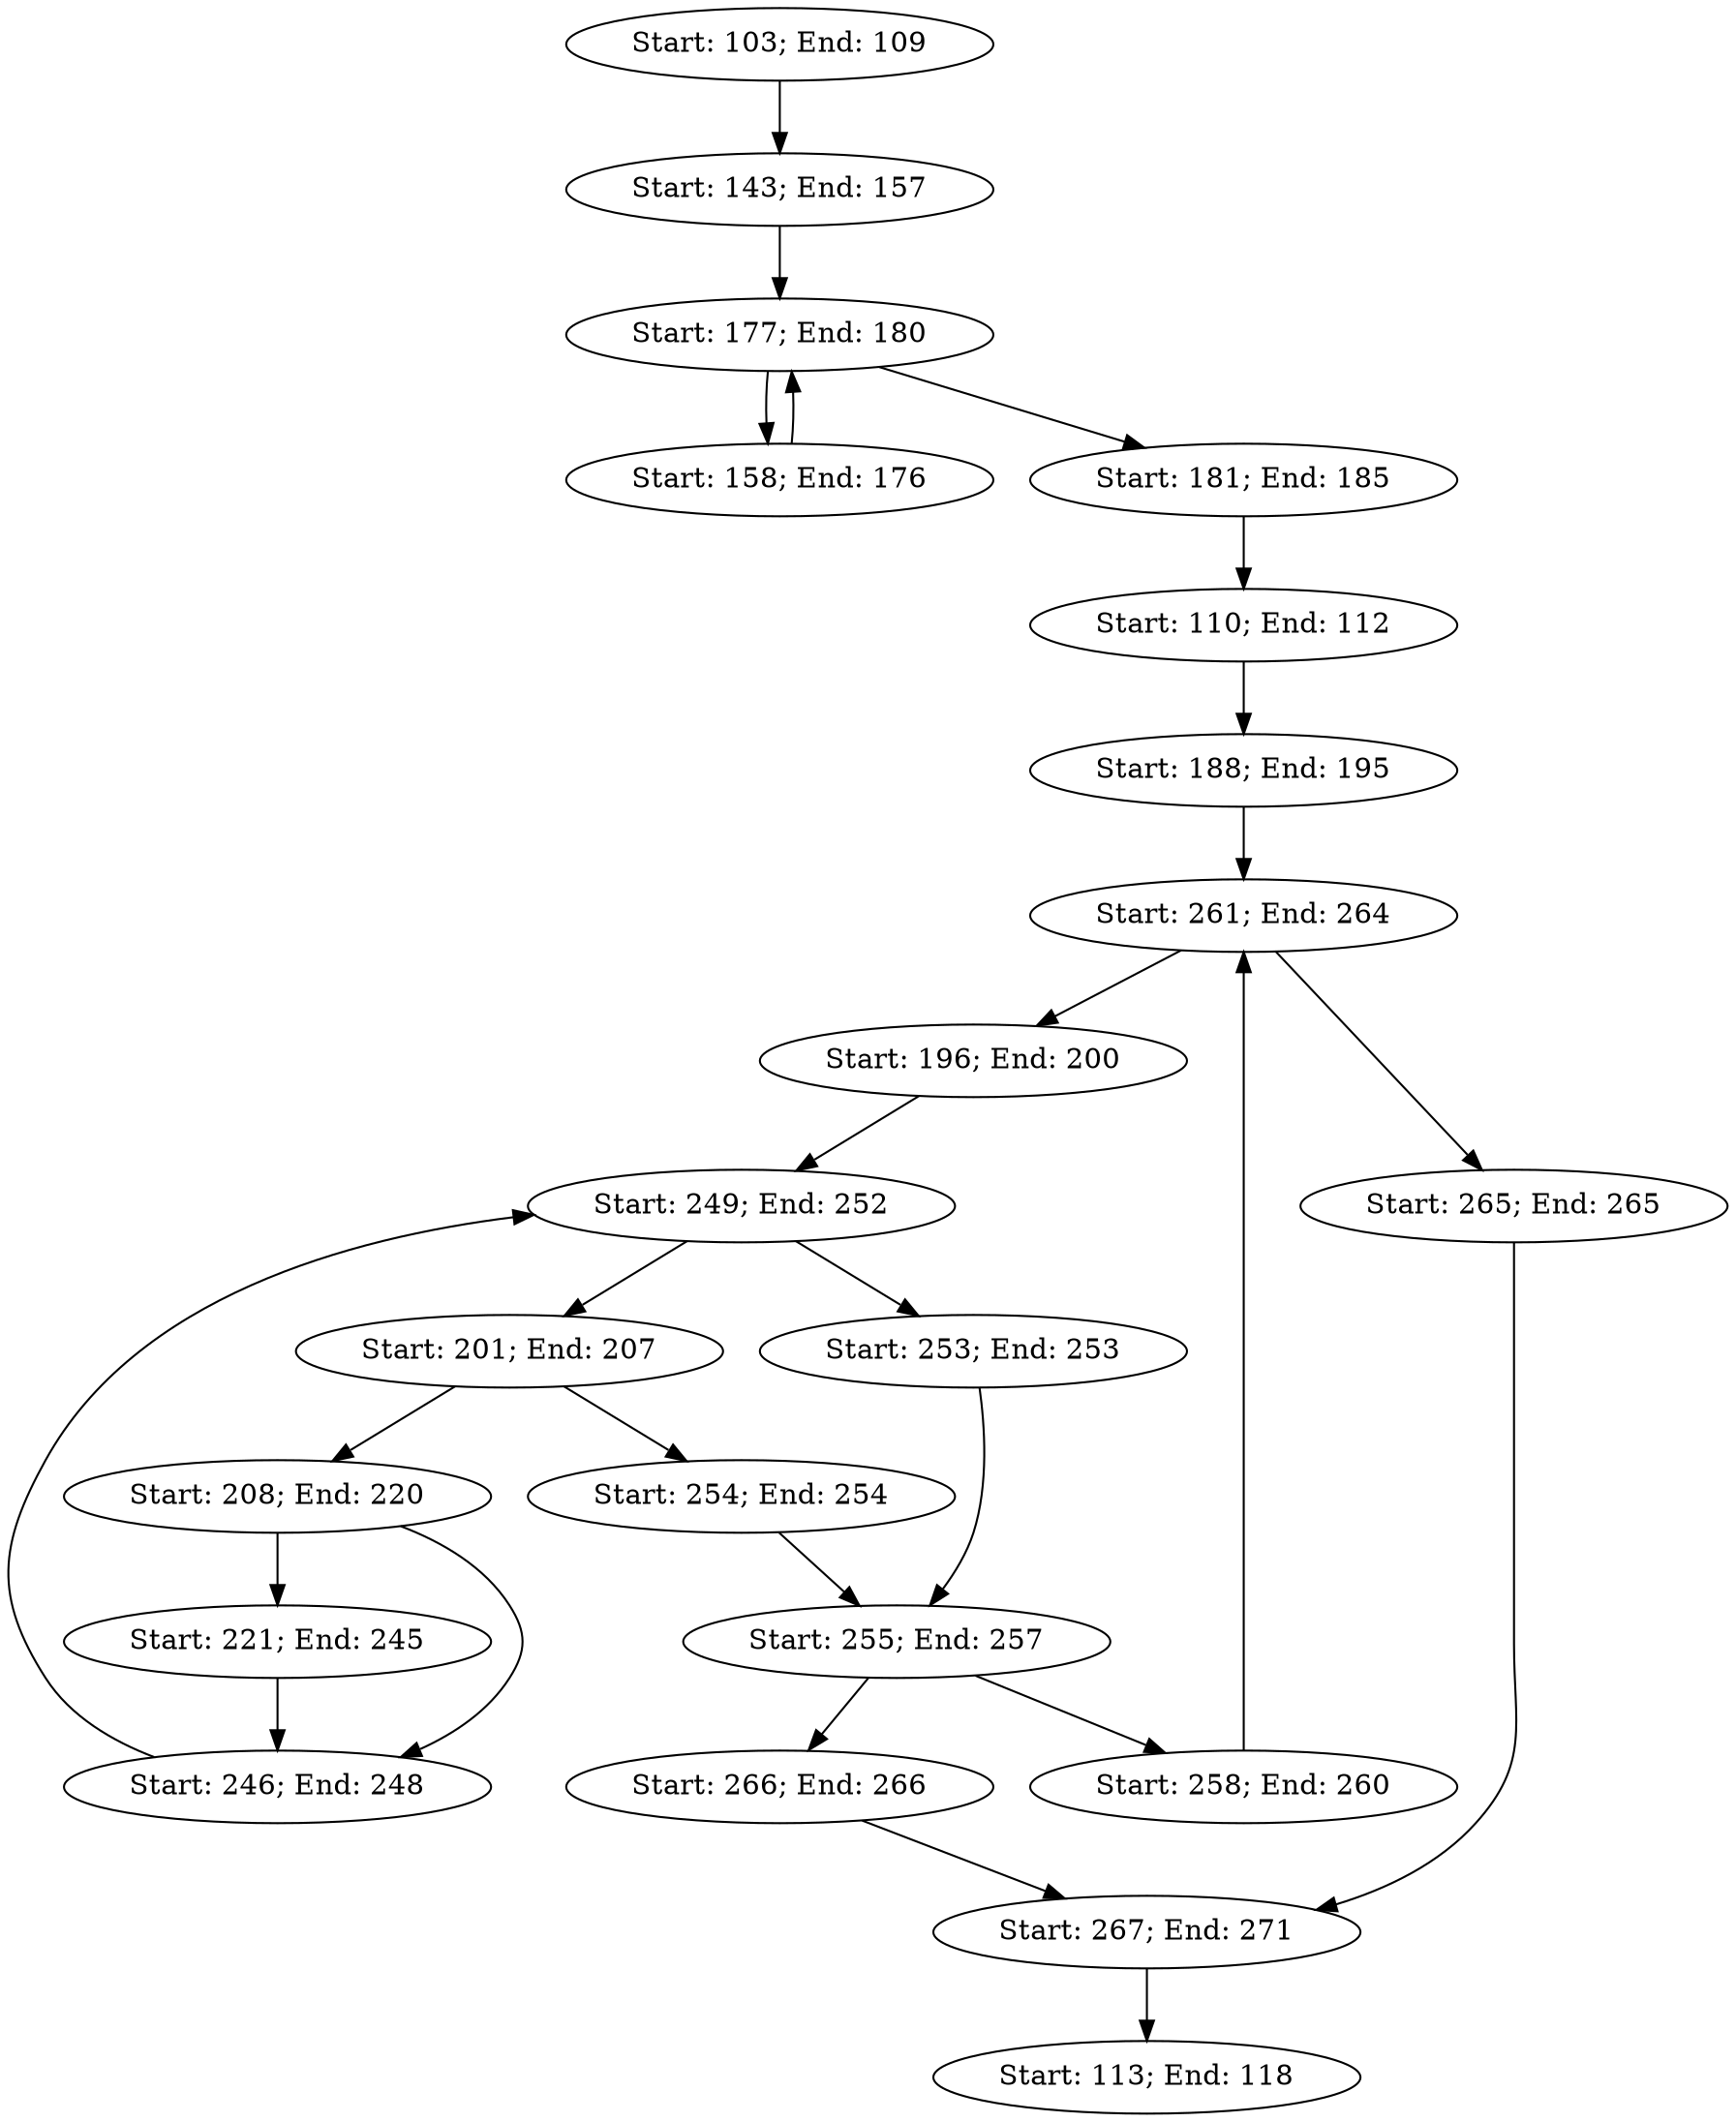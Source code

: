 strict digraph "" {
	node [label="\N"];
	0	[block="Basic Block starting at line 103 with 7 instructions",
		label="Start: 103; End: 109"];
	3	[block="Basic Block starting at line 143 with 15 instructions",
		label="Start: 143; End: 157"];
	0 -> 3;
	1	[block="Basic Block starting at line 110 with 3 instructions",
		label="Start: 110; End: 112"];
	7	[block="Basic Block starting at line 188 with 8 instructions",
		label="Start: 188; End: 195"];
	1 -> 7;
	2	[block="Basic Block starting at line 113 with 6 instructions",
		label="Start: 113; End: 118"];
	5	[block="Basic Block starting at line 177 with 4 instructions",
		label="Start: 177; End: 180"];
	3 -> 5;
	4	[block="Basic Block starting at line 158 with 19 instructions",
		label="Start: 158; End: 176"];
	4 -> 5;
	5 -> 4;
	6	[block="Basic Block starting at line 181 with 5 instructions",
		label="Start: 181; End: 185"];
	5 -> 6;
	6 -> 1;
	18	[block="Basic Block starting at line 261 with 4 instructions",
		label="Start: 261; End: 264"];
	7 -> 18;
	8	[block="Basic Block starting at line 196 with 5 instructions",
		label="Start: 196; End: 200"];
	13	[block="Basic Block starting at line 249 with 4 instructions",
		label="Start: 249; End: 252"];
	8 -> 13;
	9	[block="Basic Block starting at line 201 with 7 instructions",
		label="Start: 201; End: 207"];
	10	[block="Basic Block starting at line 208 with 13 instructions",
		label="Start: 208; End: 220"];
	9 -> 10;
	15	[block="Basic Block starting at line 254 with 1 instructions",
		label="Start: 254; End: 254"];
	9 -> 15;
	11	[block="Basic Block starting at line 221 with 25 instructions",
		label="Start: 221; End: 245"];
	10 -> 11;
	12	[block="Basic Block starting at line 246 with 3 instructions",
		label="Start: 246; End: 248"];
	10 -> 12;
	11 -> 12;
	12 -> 13;
	13 -> 9;
	14	[block="Basic Block starting at line 253 with 1 instructions",
		label="Start: 253; End: 253"];
	13 -> 14;
	16	[block="Basic Block starting at line 255 with 3 instructions",
		label="Start: 255; End: 257"];
	14 -> 16;
	15 -> 16;
	17	[block="Basic Block starting at line 258 with 3 instructions",
		label="Start: 258; End: 260"];
	16 -> 17;
	20	[block="Basic Block starting at line 266 with 1 instructions",
		label="Start: 266; End: 266"];
	16 -> 20;
	17 -> 18;
	18 -> 8;
	19	[block="Basic Block starting at line 265 with 1 instructions",
		label="Start: 265; End: 265"];
	18 -> 19;
	21	[block="Basic Block starting at line 267 with 5 instructions",
		label="Start: 267; End: 271"];
	19 -> 21;
	20 -> 21;
	21 -> 2;
}
